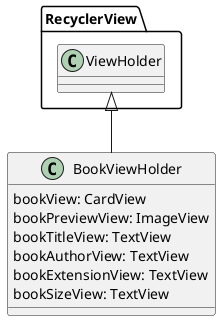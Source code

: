 @startuml
'https://plantuml.com/class-diagram

class RecyclerView.ViewHolder

class BookViewHolder {
    bookView: CardView
    bookPreviewView: ImageView
    bookTitleView: TextView
    bookAuthorView: TextView
    bookExtensionView: TextView
    bookSizeView: TextView
}

RecyclerView.ViewHolder <|-- BookViewHolder


@enduml